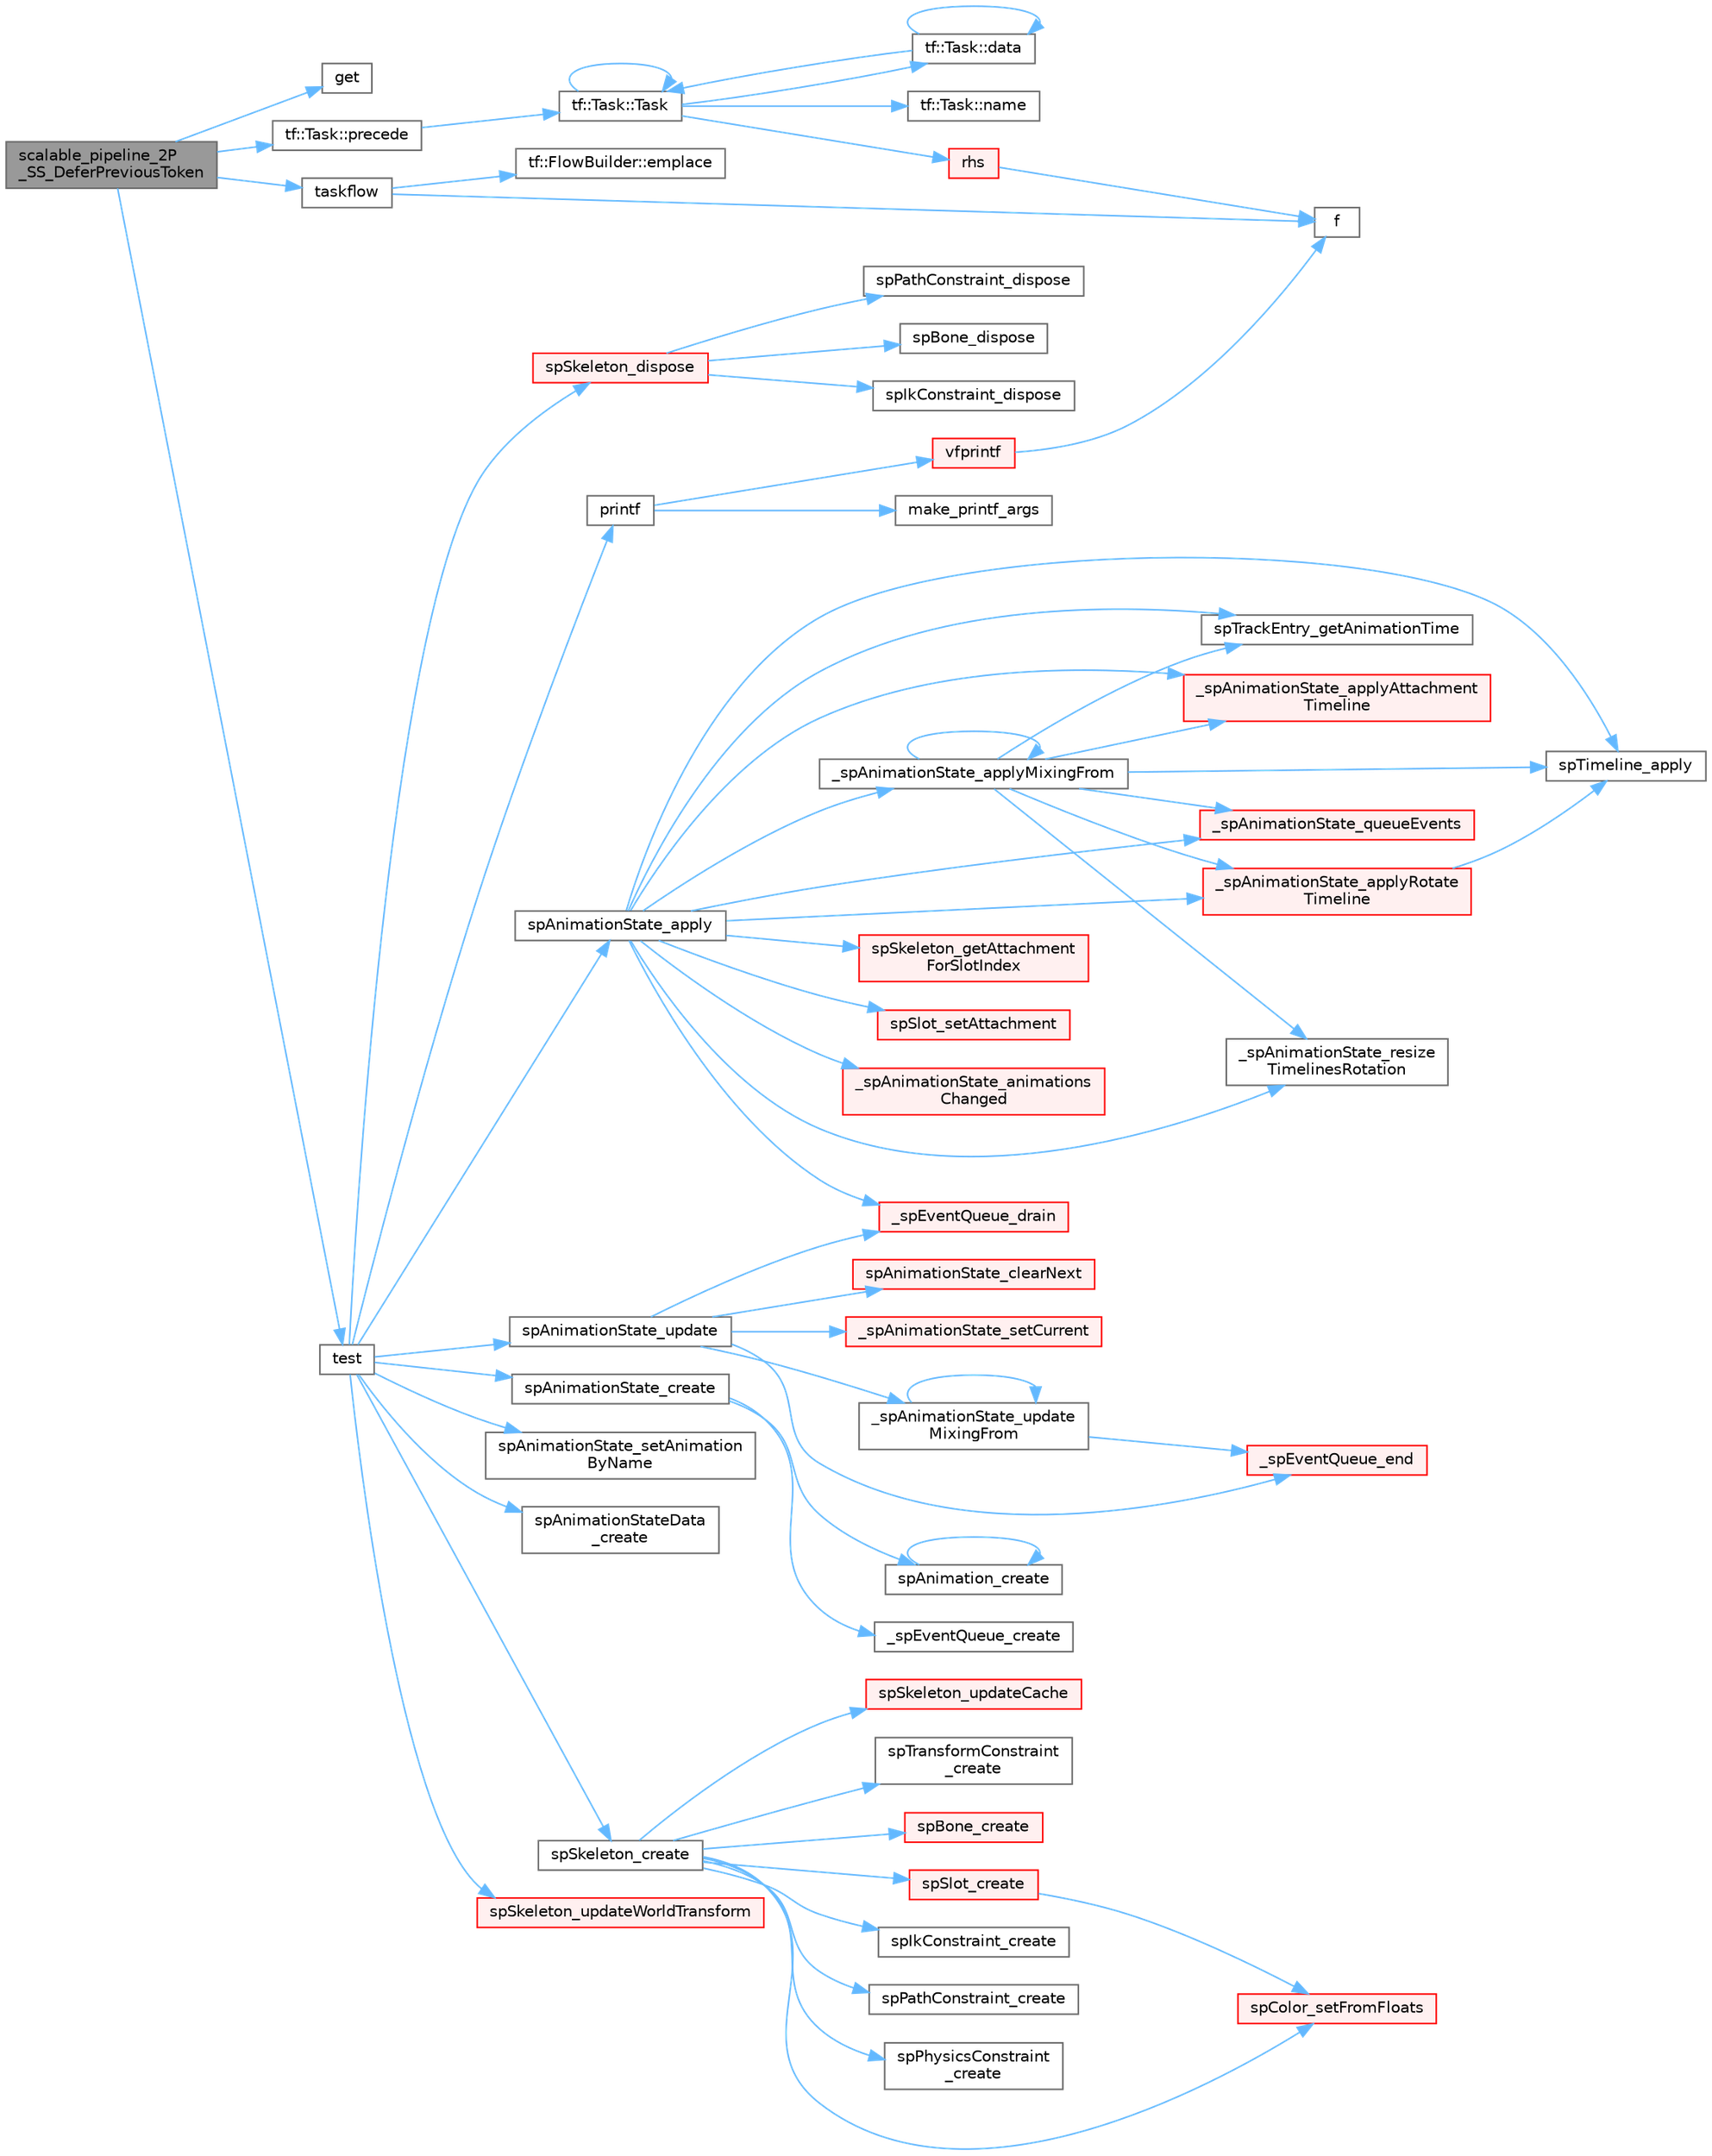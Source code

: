 digraph "scalable_pipeline_2P_SS_DeferPreviousToken"
{
 // LATEX_PDF_SIZE
  bgcolor="transparent";
  edge [fontname=Helvetica,fontsize=10,labelfontname=Helvetica,labelfontsize=10];
  node [fontname=Helvetica,fontsize=10,shape=box,height=0.2,width=0.4];
  rankdir="LR";
  Node1 [id="Node000001",label="scalable_pipeline_2P\l_SS_DeferPreviousToken",height=0.2,width=0.4,color="gray40", fillcolor="grey60", style="filled", fontcolor="black",tooltip=" "];
  Node1 -> Node2 [id="edge1_Node000001_Node000002",color="steelblue1",style="solid",tooltip=" "];
  Node2 [id="Node000002",label="get",height=0.2,width=0.4,color="grey40", fillcolor="white", style="filled",URL="$stdlist__overload_8cpp.html#a120a90058439faee14791b33f94c0693",tooltip=" "];
  Node1 -> Node3 [id="edge2_Node000001_Node000003",color="steelblue1",style="solid",tooltip=" "];
  Node3 [id="Node000003",label="tf::Task::precede",height=0.2,width=0.4,color="grey40", fillcolor="white", style="filled",URL="$classtf_1_1_task.html#a8c78c453295a553c1c016e4062da8588",tooltip="adds precedence links from this to other tasks"];
  Node3 -> Node4 [id="edge3_Node000003_Node000004",color="steelblue1",style="solid",tooltip=" "];
  Node4 [id="Node000004",label="tf::Task::Task",height=0.2,width=0.4,color="grey40", fillcolor="white", style="filled",URL="$classtf_1_1_task.html#a5ed7ba63e8eeaa0f21fe08c80aa474ba",tooltip="constructs an empty task"];
  Node4 -> Node5 [id="edge4_Node000004_Node000005",color="steelblue1",style="solid",tooltip=" "];
  Node5 [id="Node000005",label="tf::Task::data",height=0.2,width=0.4,color="grey40", fillcolor="white", style="filled",URL="$classtf_1_1_task.html#afd82ab6d6518d1142a72c4d2c97ff114",tooltip="assigns pointer to user data"];
  Node5 -> Node5 [id="edge5_Node000005_Node000005",color="steelblue1",style="solid",tooltip=" "];
  Node5 -> Node4 [id="edge6_Node000005_Node000004",color="steelblue1",style="solid",tooltip=" "];
  Node4 -> Node6 [id="edge7_Node000004_Node000006",color="steelblue1",style="solid",tooltip=" "];
  Node6 [id="Node000006",label="tf::Task::name",height=0.2,width=0.4,color="grey40", fillcolor="white", style="filled",URL="$classtf_1_1_task.html#a08ada0425b490997b6ff7f310107e5e3",tooltip="queries the name of the task"];
  Node4 -> Node7 [id="edge8_Node000004_Node000007",color="steelblue1",style="solid",tooltip=" "];
  Node7 [id="Node000007",label="rhs",height=0.2,width=0.4,color="red", fillcolor="#FFF0F0", style="filled",URL="$poisson_8cpp.html#a38c677f5cc4e47bc7505aef707c1bb83",tooltip=" "];
  Node7 -> Node8 [id="edge9_Node000007_Node000008",color="steelblue1",style="solid",tooltip=" "];
  Node8 [id="Node000008",label="f",height=0.2,width=0.4,color="grey40", fillcolor="white", style="filled",URL="$cxx11__tensor__map_8cpp.html#a7f507fea02198f6cb81c86640c7b1a4e",tooltip=" "];
  Node4 -> Node4 [id="edge10_Node000004_Node000004",color="steelblue1",style="solid",tooltip=" "];
  Node1 -> Node12 [id="edge11_Node000001_Node000012",color="steelblue1",style="solid",tooltip=" "];
  Node12 [id="Node000012",label="taskflow",height=0.2,width=0.4,color="grey40", fillcolor="white", style="filled",URL="$sandbox_2jacobi_2taskflow_8cpp.html#a47af48e377b7c0ac855c12acd5b69b1e",tooltip=" "];
  Node12 -> Node13 [id="edge12_Node000012_Node000013",color="steelblue1",style="solid",tooltip=" "];
  Node13 [id="Node000013",label="tf::FlowBuilder::emplace",height=0.2,width=0.4,color="grey40", fillcolor="white", style="filled",URL="$classtf_1_1_flow_builder.html#a60d7a666cab71ecfa3010b2efb0d6b57",tooltip="creates a static task"];
  Node12 -> Node8 [id="edge13_Node000012_Node000008",color="steelblue1",style="solid",tooltip=" "];
  Node1 -> Node14 [id="edge14_Node000001_Node000014",color="steelblue1",style="solid",tooltip=" "];
  Node14 [id="Node000014",label="test",height=0.2,width=0.4,color="grey40", fillcolor="white", style="filled",URL="$external_2spine-runtimes_2spine-sfml_2c_2example_2main_8cpp.html#aac5f14f710620d78720c06cd063ec0ca",tooltip=" "];
  Node14 -> Node15 [id="edge15_Node000014_Node000015",color="steelblue1",style="solid",tooltip=" "];
  Node15 [id="Node000015",label="printf",height=0.2,width=0.4,color="grey40", fillcolor="white", style="filled",URL="$printf_8h.html#aee3ed3a831f25f07e7be3919fff2203a",tooltip=" "];
  Node15 -> Node16 [id="edge16_Node000015_Node000016",color="steelblue1",style="solid",tooltip=" "];
  Node16 [id="Node000016",label="make_printf_args",height=0.2,width=0.4,color="grey40", fillcolor="white", style="filled",URL="$printf_8h.html#a27dcc0efcda04388971dbea3c875f122",tooltip=" "];
  Node15 -> Node17 [id="edge17_Node000015_Node000017",color="steelblue1",style="solid",tooltip=" "];
  Node17 [id="Node000017",label="vfprintf",height=0.2,width=0.4,color="red", fillcolor="#FFF0F0", style="filled",URL="$printf_8h.html#abb30aad964fc771fb52cf3ad88649df2",tooltip=" "];
  Node17 -> Node8 [id="edge18_Node000017_Node000008",color="steelblue1",style="solid",tooltip=" "];
  Node14 -> Node45 [id="edge19_Node000014_Node000045",color="steelblue1",style="solid",tooltip=" "];
  Node45 [id="Node000045",label="spAnimationState_apply",height=0.2,width=0.4,color="grey40", fillcolor="white", style="filled",URL="$_animation_state_8c.html#a121811397a5e69b5d84b141172a860ad",tooltip=" "];
  Node45 -> Node46 [id="edge20_Node000045_Node000046",color="steelblue1",style="solid",tooltip=" "];
  Node46 [id="Node000046",label="_spAnimationState_animations\lChanged",height=0.2,width=0.4,color="red", fillcolor="#FFF0F0", style="filled",URL="$_animation_state_8c.html#a2e9127da71404d2e7f6715635f59714d",tooltip=" "];
  Node45 -> Node52 [id="edge21_Node000045_Node000052",color="steelblue1",style="solid",tooltip=" "];
  Node52 [id="Node000052",label="_spAnimationState_applyAttachment\lTimeline",height=0.2,width=0.4,color="red", fillcolor="#FFF0F0", style="filled",URL="$_animation_state_8c.html#a552cd264b22c69404ce34e0e773bcaa7",tooltip=" "];
  Node45 -> Node59 [id="edge22_Node000045_Node000059",color="steelblue1",style="solid",tooltip=" "];
  Node59 [id="Node000059",label="_spAnimationState_applyMixingFrom",height=0.2,width=0.4,color="grey40", fillcolor="white", style="filled",URL="$_animation_state_8c.html#ad872d0ff5d38b3ad75d02684ee46e3ef",tooltip=" "];
  Node59 -> Node52 [id="edge23_Node000059_Node000052",color="steelblue1",style="solid",tooltip=" "];
  Node59 -> Node59 [id="edge24_Node000059_Node000059",color="steelblue1",style="solid",tooltip=" "];
  Node59 -> Node60 [id="edge25_Node000059_Node000060",color="steelblue1",style="solid",tooltip=" "];
  Node60 [id="Node000060",label="_spAnimationState_applyRotate\lTimeline",height=0.2,width=0.4,color="red", fillcolor="#FFF0F0", style="filled",URL="$_animation_state_8c.html#a807375db0ba9e1c5a66ba60c03967a16",tooltip=" "];
  Node60 -> Node63 [id="edge26_Node000060_Node000063",color="steelblue1",style="solid",tooltip=" "];
  Node63 [id="Node000063",label="spTimeline_apply",height=0.2,width=0.4,color="grey40", fillcolor="white", style="filled",URL="$_animation_8c.html#a8f8846b1f976e08e2825cd8f2e4fed2a",tooltip=" "];
  Node59 -> Node64 [id="edge27_Node000059_Node000064",color="steelblue1",style="solid",tooltip=" "];
  Node64 [id="Node000064",label="_spAnimationState_queueEvents",height=0.2,width=0.4,color="red", fillcolor="#FFF0F0", style="filled",URL="$_animation_state_8c.html#a03841b3426944328c63e8dc965e5d202",tooltip=" "];
  Node59 -> Node71 [id="edge28_Node000059_Node000071",color="steelblue1",style="solid",tooltip=" "];
  Node71 [id="Node000071",label="_spAnimationState_resize\lTimelinesRotation",height=0.2,width=0.4,color="grey40", fillcolor="white", style="filled",URL="$_animation_state_8c.html#a586eb5371b2ecd094a959fb59981c011",tooltip=" "];
  Node59 -> Node63 [id="edge29_Node000059_Node000063",color="steelblue1",style="solid",tooltip=" "];
  Node59 -> Node72 [id="edge30_Node000059_Node000072",color="steelblue1",style="solid",tooltip=" "];
  Node72 [id="Node000072",label="spTrackEntry_getAnimationTime",height=0.2,width=0.4,color="grey40", fillcolor="white", style="filled",URL="$_animation_state_8c.html#a16e885e6da856346be434e44d94fff4d",tooltip=" "];
  Node45 -> Node60 [id="edge31_Node000045_Node000060",color="steelblue1",style="solid",tooltip=" "];
  Node45 -> Node64 [id="edge32_Node000045_Node000064",color="steelblue1",style="solid",tooltip=" "];
  Node45 -> Node71 [id="edge33_Node000045_Node000071",color="steelblue1",style="solid",tooltip=" "];
  Node45 -> Node73 [id="edge34_Node000045_Node000073",color="steelblue1",style="solid",tooltip=" "];
  Node73 [id="Node000073",label="_spEventQueue_drain",height=0.2,width=0.4,color="red", fillcolor="#FFF0F0", style="filled",URL="$_animation_state_8c.html#a2bb362df65f36453467acd9b360c600d",tooltip=" "];
  Node45 -> Node54 [id="edge35_Node000045_Node000054",color="steelblue1",style="solid",tooltip=" "];
  Node54 [id="Node000054",label="spSkeleton_getAttachment\lForSlotIndex",height=0.2,width=0.4,color="red", fillcolor="#FFF0F0", style="filled",URL="$_skeleton_8c.html#af67b15fea85286452cf9d8741a17b0ed",tooltip=" "];
  Node45 -> Node56 [id="edge36_Node000045_Node000056",color="steelblue1",style="solid",tooltip=" "];
  Node56 [id="Node000056",label="spSlot_setAttachment",height=0.2,width=0.4,color="red", fillcolor="#FFF0F0", style="filled",URL="$_slot_8c.html#a56d5b092e9d5418595813cec61d447cc",tooltip=" "];
  Node45 -> Node63 [id="edge37_Node000045_Node000063",color="steelblue1",style="solid",tooltip=" "];
  Node45 -> Node72 [id="edge38_Node000045_Node000072",color="steelblue1",style="solid",tooltip=" "];
  Node14 -> Node76 [id="edge39_Node000014_Node000076",color="steelblue1",style="solid",tooltip=" "];
  Node76 [id="Node000076",label="spAnimationState_create",height=0.2,width=0.4,color="grey40", fillcolor="white", style="filled",URL="$_animation_state_8c.html#a87beba99c1cc332a37af3d16d15454fd",tooltip=" "];
  Node76 -> Node77 [id="edge40_Node000076_Node000077",color="steelblue1",style="solid",tooltip=" "];
  Node77 [id="Node000077",label="_spEventQueue_create",height=0.2,width=0.4,color="grey40", fillcolor="white", style="filled",URL="$_animation_state_8c.html#a88ef8a5fb0d701a8e462f6963f0592cd",tooltip=" "];
  Node76 -> Node78 [id="edge41_Node000076_Node000078",color="steelblue1",style="solid",tooltip=" "];
  Node78 [id="Node000078",label="spAnimation_create",height=0.2,width=0.4,color="grey40", fillcolor="white", style="filled",URL="$_animation_8c.html#a65727a6d5fed75b3c730b88337a91070",tooltip=" "];
  Node78 -> Node78 [id="edge42_Node000078_Node000078",color="steelblue1",style="solid",tooltip=" "];
  Node14 -> Node79 [id="edge43_Node000014_Node000079",color="steelblue1",style="solid",tooltip=" "];
  Node79 [id="Node000079",label="spAnimationState_setAnimation\lByName",height=0.2,width=0.4,color="grey40", fillcolor="white", style="filled",URL="$spine-c_2include_2spine_2_animation_state_8h.html#a886473af828c2ec1222f62ea8aa5e470",tooltip=" "];
  Node14 -> Node80 [id="edge44_Node000014_Node000080",color="steelblue1",style="solid",tooltip=" "];
  Node80 [id="Node000080",label="spAnimationState_update",height=0.2,width=0.4,color="grey40", fillcolor="white", style="filled",URL="$_animation_state_8c.html#a6e0eaef7d5f047204c709cee9f51ef08",tooltip=" "];
  Node80 -> Node81 [id="edge45_Node000080_Node000081",color="steelblue1",style="solid",tooltip=" "];
  Node81 [id="Node000081",label="_spAnimationState_setCurrent",height=0.2,width=0.4,color="red", fillcolor="#FFF0F0", style="filled",URL="$_animation_state_8c.html#a7fd9c2b5f1e4e7ad96f8483118220e53",tooltip=" "];
  Node80 -> Node85 [id="edge46_Node000080_Node000085",color="steelblue1",style="solid",tooltip=" "];
  Node85 [id="Node000085",label="_spAnimationState_update\lMixingFrom",height=0.2,width=0.4,color="grey40", fillcolor="white", style="filled",URL="$_animation_state_8c.html#a811bfe34d8d6ae14d016aba963f38a5f",tooltip=" "];
  Node85 -> Node85 [id="edge47_Node000085_Node000085",color="steelblue1",style="solid",tooltip=" "];
  Node85 -> Node86 [id="edge48_Node000085_Node000086",color="steelblue1",style="solid",tooltip=" "];
  Node86 [id="Node000086",label="_spEventQueue_end",height=0.2,width=0.4,color="red", fillcolor="#FFF0F0", style="filled",URL="$_animation_state_8c.html#ae86eaf55ad672f17dcb738d9481d7bb9",tooltip=" "];
  Node80 -> Node73 [id="edge49_Node000080_Node000073",color="steelblue1",style="solid",tooltip=" "];
  Node80 -> Node86 [id="edge50_Node000080_Node000086",color="steelblue1",style="solid",tooltip=" "];
  Node80 -> Node87 [id="edge51_Node000080_Node000087",color="steelblue1",style="solid",tooltip=" "];
  Node87 [id="Node000087",label="spAnimationState_clearNext",height=0.2,width=0.4,color="red", fillcolor="#FFF0F0", style="filled",URL="$_animation_state_8c.html#a1116b24b2fd4730966c0c1705f16a515",tooltip=" "];
  Node14 -> Node89 [id="edge52_Node000014_Node000089",color="steelblue1",style="solid",tooltip=" "];
  Node89 [id="Node000089",label="spAnimationStateData\l_create",height=0.2,width=0.4,color="grey40", fillcolor="white", style="filled",URL="$_animation_state_data_8c.html#a8c7606d99b6d3ca45a45f696191e184b",tooltip=" "];
  Node14 -> Node90 [id="edge53_Node000014_Node000090",color="steelblue1",style="solid",tooltip=" "];
  Node90 [id="Node000090",label="spSkeleton_create",height=0.2,width=0.4,color="grey40", fillcolor="white", style="filled",URL="$_skeleton_8c.html#adafc127ff4d17039cb355ad7941b4687",tooltip=" "];
  Node90 -> Node91 [id="edge54_Node000090_Node000091",color="steelblue1",style="solid",tooltip=" "];
  Node91 [id="Node000091",label="spBone_create",height=0.2,width=0.4,color="red", fillcolor="#FFF0F0", style="filled",URL="$_bone_8c.html#a672c3edad19d7bf482bf13e7f01ee97b",tooltip=" "];
  Node90 -> Node93 [id="edge55_Node000090_Node000093",color="steelblue1",style="solid",tooltip=" "];
  Node93 [id="Node000093",label="spColor_setFromFloats",height=0.2,width=0.4,color="red", fillcolor="#FFF0F0", style="filled",URL="$_color_8c.html#aef2bc0c9016302022f25c89ba5b36a2c",tooltip=" "];
  Node90 -> Node95 [id="edge56_Node000090_Node000095",color="steelblue1",style="solid",tooltip=" "];
  Node95 [id="Node000095",label="spIkConstraint_create",height=0.2,width=0.4,color="grey40", fillcolor="white", style="filled",URL="$spine-c_2include_2spine_2_ik_constraint_8h.html#adc550d0f541e94be4e2d44930dcc8b2e",tooltip=" "];
  Node90 -> Node96 [id="edge57_Node000090_Node000096",color="steelblue1",style="solid",tooltip=" "];
  Node96 [id="Node000096",label="spPathConstraint_create",height=0.2,width=0.4,color="grey40", fillcolor="white", style="filled",URL="$spine-c_2include_2spine_2_path_constraint_8h.html#adcee199676387bd744e4b147c99eb39b",tooltip=" "];
  Node90 -> Node97 [id="edge58_Node000090_Node000097",color="steelblue1",style="solid",tooltip=" "];
  Node97 [id="Node000097",label="spPhysicsConstraint\l_create",height=0.2,width=0.4,color="grey40", fillcolor="white", style="filled",URL="$_physics_constraint_8c.html#a32a2345e660c659a94668d1de4dba981",tooltip=" "];
  Node90 -> Node98 [id="edge59_Node000090_Node000098",color="steelblue1",style="solid",tooltip=" "];
  Node98 [id="Node000098",label="spSkeleton_updateCache",height=0.2,width=0.4,color="red", fillcolor="#FFF0F0", style="filled",URL="$_skeleton_8c.html#a62e01f12f86149c4fed351f27e022c76",tooltip=" "];
  Node90 -> Node108 [id="edge60_Node000090_Node000108",color="steelblue1",style="solid",tooltip=" "];
  Node108 [id="Node000108",label="spSlot_create",height=0.2,width=0.4,color="red", fillcolor="#FFF0F0", style="filled",URL="$_slot_8c.html#a425f2e6a489e790f26bda11dd18f3a4a",tooltip=" "];
  Node108 -> Node93 [id="edge61_Node000108_Node000093",color="steelblue1",style="solid",tooltip=" "];
  Node90 -> Node112 [id="edge62_Node000090_Node000112",color="steelblue1",style="solid",tooltip=" "];
  Node112 [id="Node000112",label="spTransformConstraint\l_create",height=0.2,width=0.4,color="grey40", fillcolor="white", style="filled",URL="$spine-c_2include_2spine_2_transform_constraint_8h.html#a2fc2c8fc06c7e11463e6a3acf202f353",tooltip=" "];
  Node14 -> Node113 [id="edge63_Node000014_Node000113",color="steelblue1",style="solid",tooltip=" "];
  Node113 [id="Node000113",label="spSkeleton_dispose",height=0.2,width=0.4,color="red", fillcolor="#FFF0F0", style="filled",URL="$_skeleton_8c.html#a77f856011e09776af5a8d8e45446bc72",tooltip=" "];
  Node113 -> Node114 [id="edge64_Node000113_Node000114",color="steelblue1",style="solid",tooltip=" "];
  Node114 [id="Node000114",label="spBone_dispose",height=0.2,width=0.4,color="grey40", fillcolor="white", style="filled",URL="$_bone_8c.html#ac9432169a9965bcbc2ee09fdd40ae4a2",tooltip=" "];
  Node113 -> Node115 [id="edge65_Node000113_Node000115",color="steelblue1",style="solid",tooltip=" "];
  Node115 [id="Node000115",label="spIkConstraint_dispose",height=0.2,width=0.4,color="grey40", fillcolor="white", style="filled",URL="$_ik_constraint_8c.html#ab562f2c38689e012955f64da69cbdd51",tooltip=" "];
  Node113 -> Node116 [id="edge66_Node000113_Node000116",color="steelblue1",style="solid",tooltip=" "];
  Node116 [id="Node000116",label="spPathConstraint_dispose",height=0.2,width=0.4,color="grey40", fillcolor="white", style="filled",URL="$_path_constraint_8c.html#a89a998f72f23fadea74c6cb7403d19a5",tooltip=" "];
  Node14 -> Node120 [id="edge67_Node000014_Node000120",color="steelblue1",style="solid",tooltip=" "];
  Node120 [id="Node000120",label="spSkeleton_updateWorldTransform",height=0.2,width=0.4,color="red", fillcolor="#FFF0F0", style="filled",URL="$_skeleton_8c.html#aacbe2c41263148e0b8e88724bd6e19a8",tooltip=" "];
}

